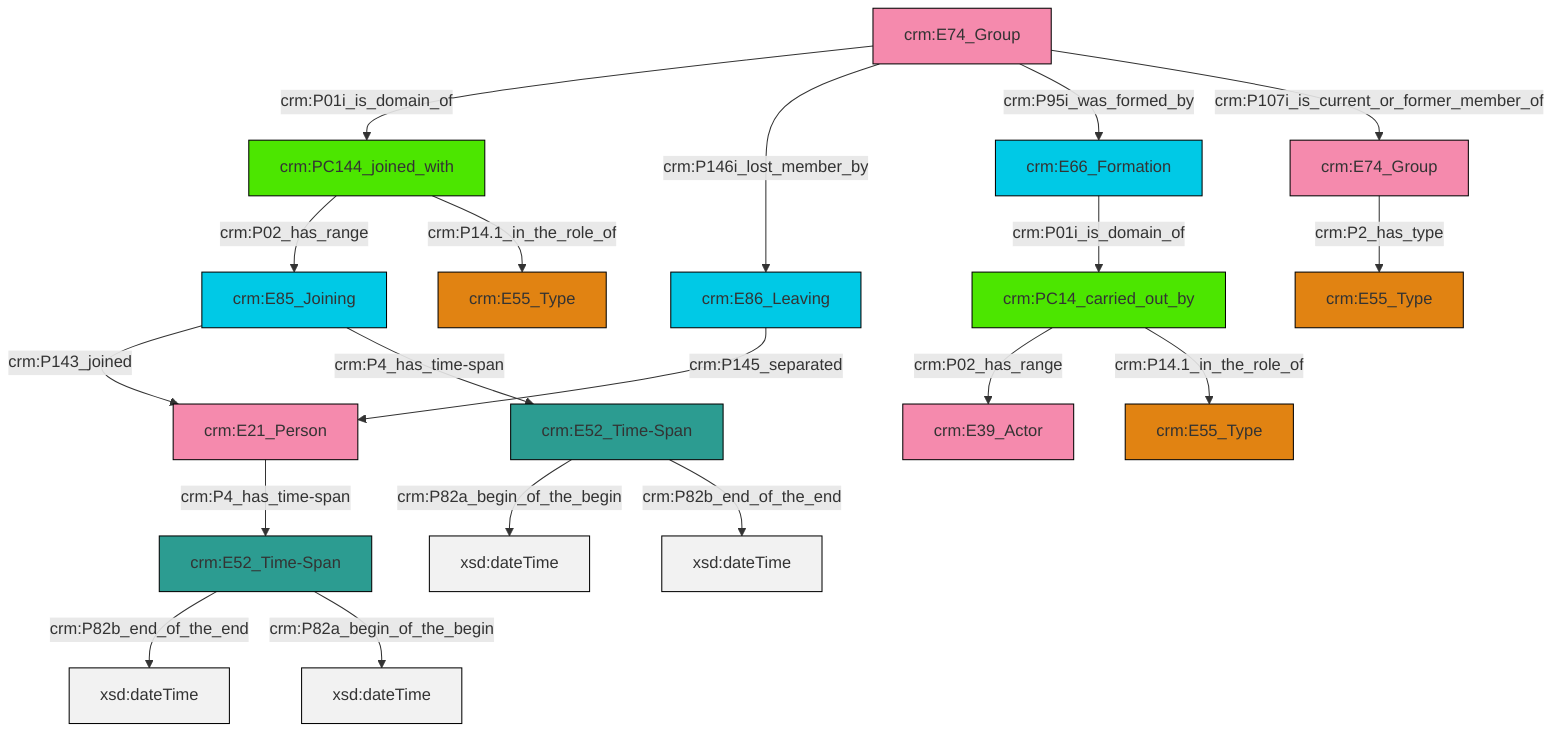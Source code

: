 graph TD
classDef Literal fill:#f2f2f2,stroke:#000000;
classDef CRM_Entity fill:#FFFFFF,stroke:#000000;
classDef Temporal_Entity fill:#00C9E6, stroke:#000000;
classDef Type fill:#E18312, stroke:#000000;
classDef Time-Span fill:#2C9C91, stroke:#000000;
classDef Appellation fill:#FFEB7F, stroke:#000000;
classDef Place fill:#008836, stroke:#000000;
classDef Persistent_Item fill:#B266B2, stroke:#000000;
classDef Conceptual_Object fill:#FFD700, stroke:#000000;
classDef Physical_Thing fill:#D2B48C, stroke:#000000;
classDef Actor fill:#f58aad, stroke:#000000;
classDef PC_Classes fill:#4ce600, stroke:#000000;
classDef Multi fill:#cccccc,stroke:#000000;

2["crm:PC144_joined_with"]:::PC_Classes -->|crm:P02_has_range| 3["crm:E85_Joining"]:::Temporal_Entity
4["crm:E74_Group"]:::Actor -->|crm:P01i_is_domain_of| 2["crm:PC144_joined_with"]:::PC_Classes
4["crm:E74_Group"]:::Actor -->|crm:P146i_lost_member_by| 5["crm:E86_Leaving"]:::Temporal_Entity
6["crm:E74_Group"]:::Actor -->|crm:P2_has_type| 7["crm:E55_Type"]:::Type
8["crm:E52_Time-Span"]:::Time-Span -->|crm:P82b_end_of_the_end| 9[xsd:dateTime]:::Literal
11["crm:E21_Person"]:::Actor -->|crm:P4_has_time-span| 8["crm:E52_Time-Span"]:::Time-Span
2["crm:PC144_joined_with"]:::PC_Classes -->|crm:P14.1_in_the_role_of| 14["crm:E55_Type"]:::Type
3["crm:E85_Joining"]:::Temporal_Entity -->|crm:P143_joined| 11["crm:E21_Person"]:::Actor
4["crm:E74_Group"]:::Actor -->|crm:P95i_was_formed_by| 16["crm:E66_Formation"]:::Temporal_Entity
5["crm:E86_Leaving"]:::Temporal_Entity -->|crm:P145_separated| 11["crm:E21_Person"]:::Actor
16["crm:E66_Formation"]:::Temporal_Entity -->|crm:P01i_is_domain_of| 18["crm:PC14_carried_out_by"]:::PC_Classes
8["crm:E52_Time-Span"]:::Time-Span -->|crm:P82a_begin_of_the_begin| 26[xsd:dateTime]:::Literal
21["crm:E52_Time-Span"]:::Time-Span -->|crm:P82a_begin_of_the_begin| 29[xsd:dateTime]:::Literal
18["crm:PC14_carried_out_by"]:::PC_Classes -->|crm:P02_has_range| 0["crm:E39_Actor"]:::Actor
3["crm:E85_Joining"]:::Temporal_Entity -->|crm:P4_has_time-span| 21["crm:E52_Time-Span"]:::Time-Span
4["crm:E74_Group"]:::Actor -->|crm:P107i_is_current_or_former_member_of| 6["crm:E74_Group"]:::Actor
18["crm:PC14_carried_out_by"]:::PC_Classes -->|crm:P14.1_in_the_role_of| 12["crm:E55_Type"]:::Type
21["crm:E52_Time-Span"]:::Time-Span -->|crm:P82b_end_of_the_end| 34[xsd:dateTime]:::Literal